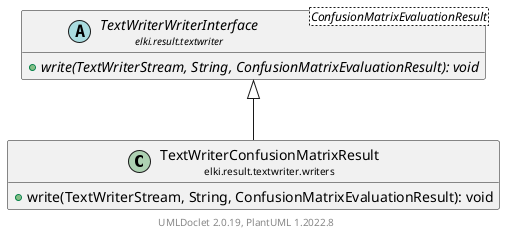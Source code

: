 @startuml
    remove .*\.(Instance|Par|Parameterizer|Factory)$
    set namespaceSeparator none
    hide empty fields
    hide empty methods

    class "<size:14>TextWriterConfusionMatrixResult\n<size:10>elki.result.textwriter.writers" as elki.result.textwriter.writers.TextWriterConfusionMatrixResult [[TextWriterConfusionMatrixResult.html]] {
        +write(TextWriterStream, String, ConfusionMatrixEvaluationResult): void
    }

    abstract class "<size:14>TextWriterWriterInterface\n<size:10>elki.result.textwriter" as elki.result.textwriter.TextWriterWriterInterface<ConfusionMatrixEvaluationResult> [[../TextWriterWriterInterface.html]] {
        {abstract} +write(TextWriterStream, String, ConfusionMatrixEvaluationResult): void
    }

    elki.result.textwriter.TextWriterWriterInterface <|-- elki.result.textwriter.writers.TextWriterConfusionMatrixResult

    center footer UMLDoclet 2.0.19, PlantUML 1.2022.8
@enduml
